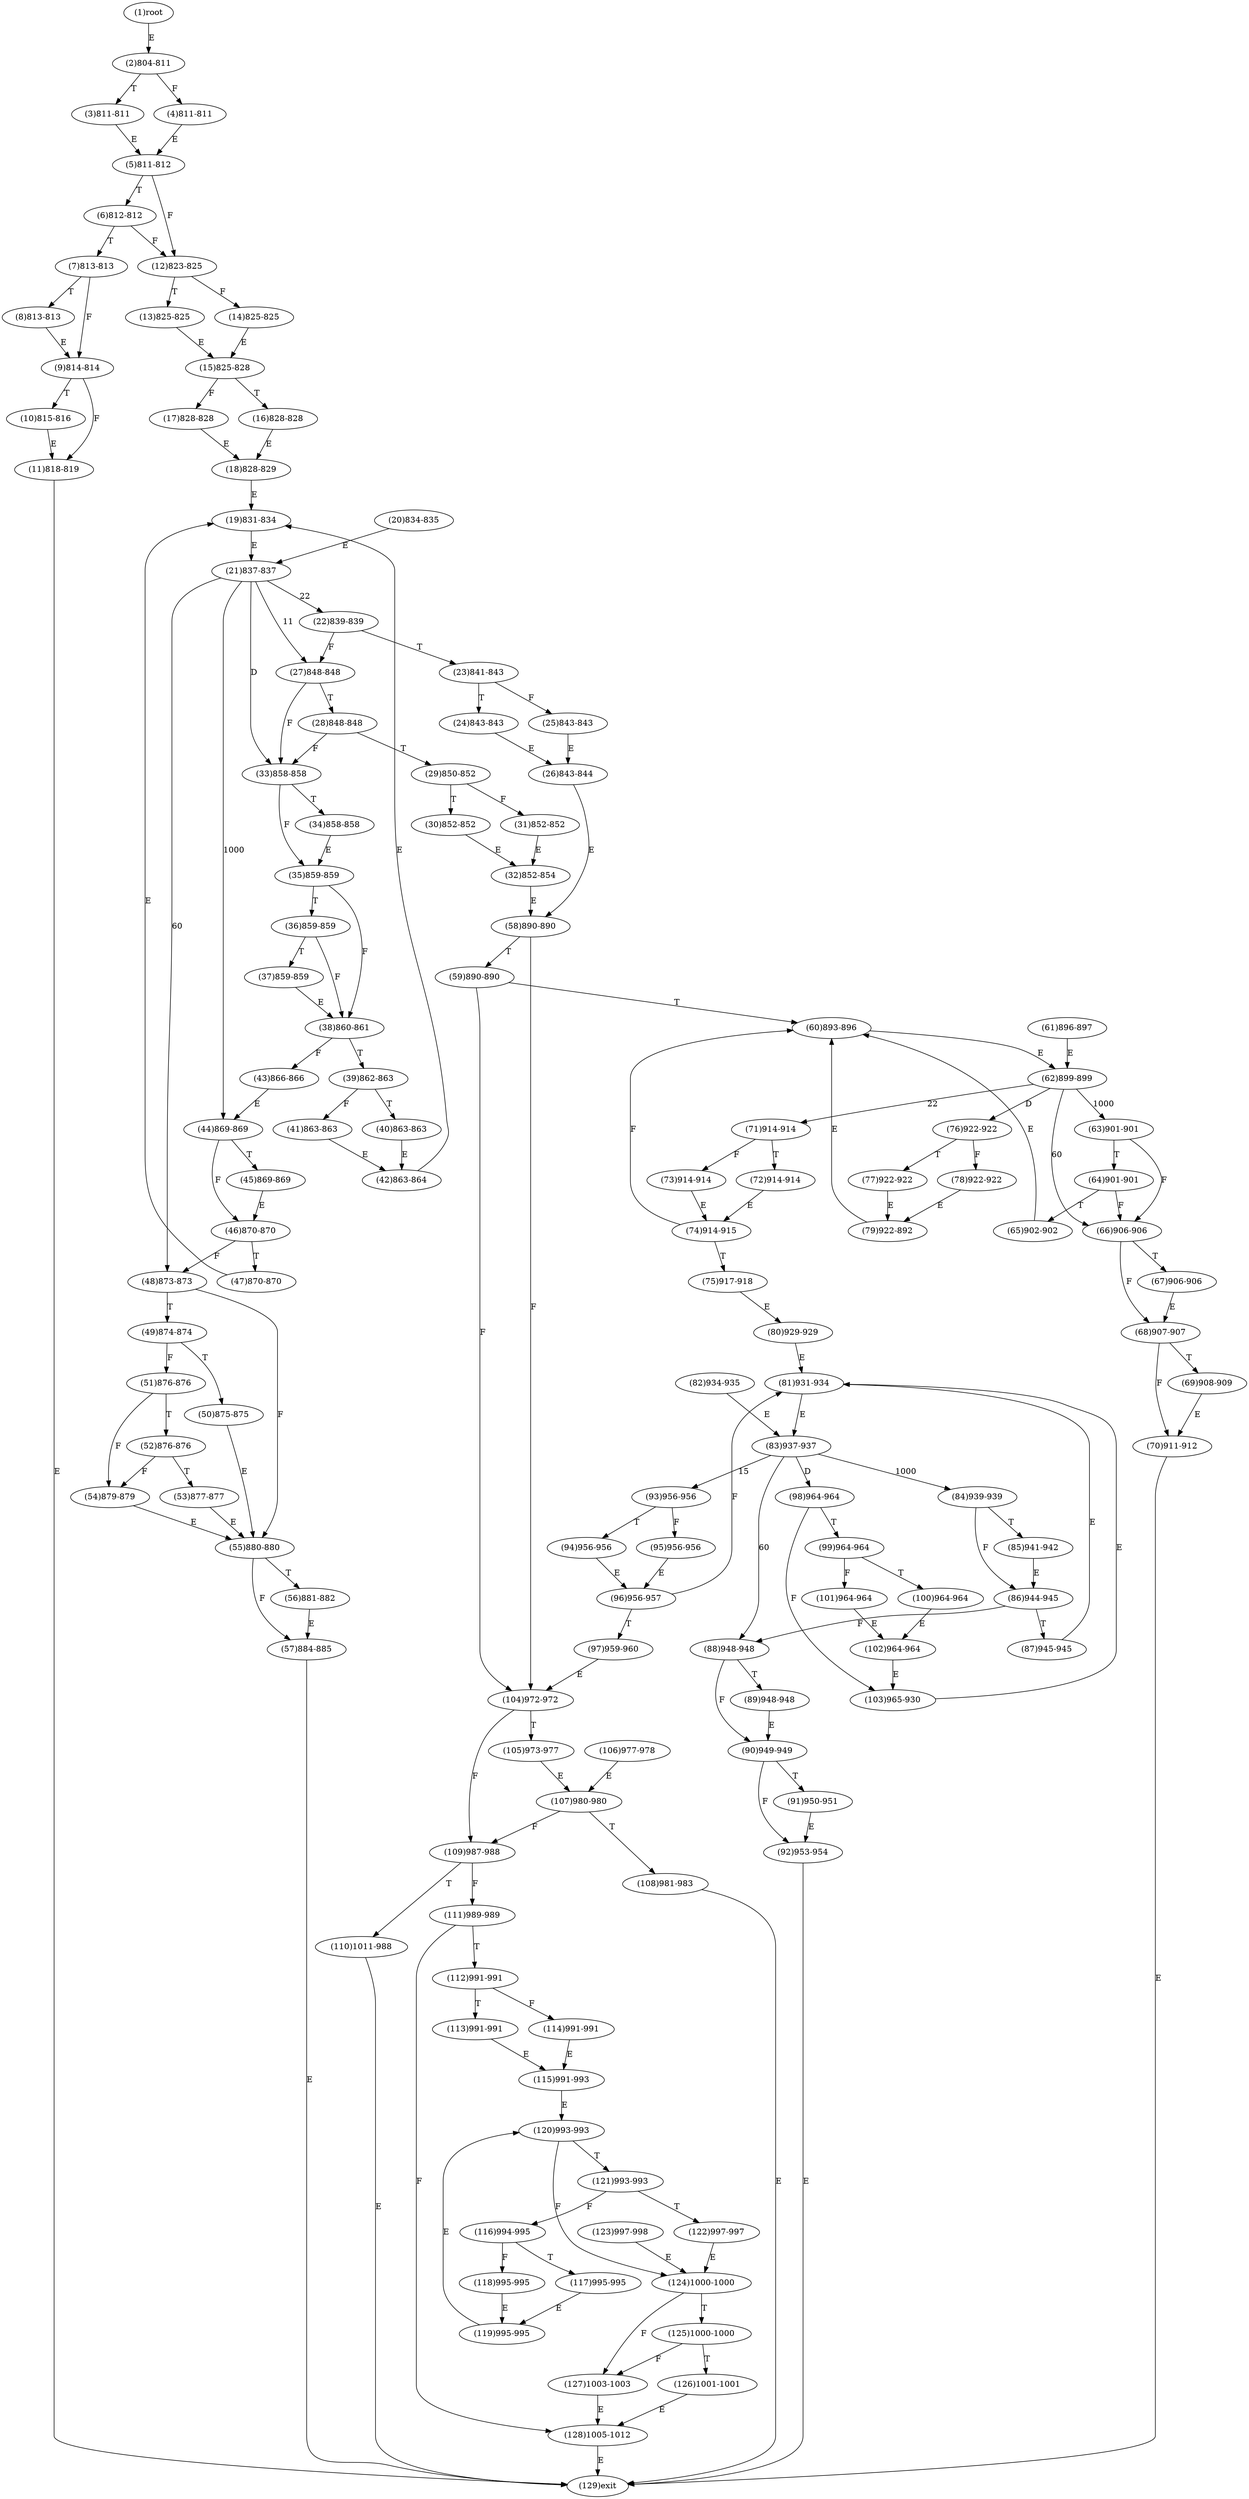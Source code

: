 digraph "" { 
1[ label="(1)root"];
2[ label="(2)804-811"];
3[ label="(3)811-811"];
4[ label="(4)811-811"];
5[ label="(5)811-812"];
6[ label="(6)812-812"];
7[ label="(7)813-813"];
8[ label="(8)813-813"];
9[ label="(9)814-814"];
10[ label="(10)815-816"];
11[ label="(11)818-819"];
12[ label="(12)823-825"];
13[ label="(13)825-825"];
14[ label="(14)825-825"];
15[ label="(15)825-828"];
17[ label="(17)828-828"];
16[ label="(16)828-828"];
19[ label="(19)831-834"];
18[ label="(18)828-829"];
21[ label="(21)837-837"];
20[ label="(20)834-835"];
23[ label="(23)841-843"];
22[ label="(22)839-839"];
25[ label="(25)843-843"];
24[ label="(24)843-843"];
27[ label="(27)848-848"];
26[ label="(26)843-844"];
29[ label="(29)850-852"];
28[ label="(28)848-848"];
31[ label="(31)852-852"];
30[ label="(30)852-852"];
34[ label="(34)858-858"];
35[ label="(35)859-859"];
32[ label="(32)852-854"];
33[ label="(33)858-858"];
38[ label="(38)860-861"];
39[ label="(39)862-863"];
36[ label="(36)859-859"];
37[ label="(37)859-859"];
42[ label="(42)863-864"];
43[ label="(43)866-866"];
40[ label="(40)863-863"];
41[ label="(41)863-863"];
46[ label="(46)870-870"];
47[ label="(47)870-870"];
44[ label="(44)869-869"];
45[ label="(45)869-869"];
51[ label="(51)876-876"];
50[ label="(50)875-875"];
49[ label="(49)874-874"];
48[ label="(48)873-873"];
55[ label="(55)880-880"];
54[ label="(54)879-879"];
53[ label="(53)877-877"];
52[ label="(52)876-876"];
59[ label="(59)890-890"];
58[ label="(58)890-890"];
57[ label="(57)884-885"];
56[ label="(56)881-882"];
63[ label="(63)901-901"];
62[ label="(62)899-899"];
61[ label="(61)896-897"];
60[ label="(60)893-896"];
68[ label="(68)907-907"];
69[ label="(69)908-909"];
70[ label="(70)911-912"];
71[ label="(71)914-914"];
64[ label="(64)901-901"];
65[ label="(65)902-902"];
66[ label="(66)906-906"];
67[ label="(67)906-906"];
76[ label="(76)922-922"];
77[ label="(77)922-922"];
78[ label="(78)922-922"];
79[ label="(79)922-892"];
72[ label="(72)914-914"];
73[ label="(73)914-914"];
74[ label="(74)914-915"];
75[ label="(75)917-918"];
85[ label="(85)941-942"];
84[ label="(84)939-939"];
87[ label="(87)945-945"];
86[ label="(86)944-945"];
81[ label="(81)931-934"];
80[ label="(80)929-929"];
83[ label="(83)937-937"];
82[ label="(82)934-935"];
93[ label="(93)956-956"];
92[ label="(92)953-954"];
95[ label="(95)956-956"];
94[ label="(94)956-956"];
89[ label="(89)948-948"];
88[ label="(88)948-948"];
91[ label="(91)950-951"];
90[ label="(90)949-949"];
102[ label="(102)964-964"];
103[ label="(103)965-930"];
100[ label="(100)964-964"];
101[ label="(101)964-964"];
98[ label="(98)964-964"];
99[ label="(99)964-964"];
96[ label="(96)956-957"];
97[ label="(97)959-960"];
110[ label="(110)1011-988"];
111[ label="(111)989-989"];
108[ label="(108)981-983"];
109[ label="(109)987-988"];
106[ label="(106)977-978"];
107[ label="(107)980-980"];
104[ label="(104)972-972"];
105[ label="(105)973-977"];
119[ label="(119)995-995"];
118[ label="(118)995-995"];
117[ label="(117)995-995"];
116[ label="(116)994-995"];
115[ label="(115)991-993"];
114[ label="(114)991-991"];
113[ label="(113)991-991"];
112[ label="(112)991-991"];
127[ label="(127)1003-1003"];
126[ label="(126)1001-1001"];
125[ label="(125)1000-1000"];
124[ label="(124)1000-1000"];
123[ label="(123)997-998"];
122[ label="(122)997-997"];
121[ label="(121)993-993"];
120[ label="(120)993-993"];
129[ label="(129)exit"];
128[ label="(128)1005-1012"];
1->2[ label="E"];
2->4[ label="F"];
2->3[ label="T"];
3->5[ label="E"];
4->5[ label="E"];
5->12[ label="F"];
5->6[ label="T"];
6->12[ label="F"];
6->7[ label="T"];
7->9[ label="F"];
7->8[ label="T"];
8->9[ label="E"];
9->11[ label="F"];
9->10[ label="T"];
10->11[ label="E"];
11->129[ label="E"];
12->14[ label="F"];
12->13[ label="T"];
13->15[ label="E"];
14->15[ label="E"];
15->17[ label="F"];
15->16[ label="T"];
16->18[ label="E"];
17->18[ label="E"];
18->19[ label="E"];
19->21[ label="E"];
20->21[ label="E"];
21->27[ label="11"];
21->22[ label="22"];
21->48[ label="60"];
21->44[ label="1000"];
21->33[ label="D"];
22->27[ label="F"];
22->23[ label="T"];
23->25[ label="F"];
23->24[ label="T"];
24->26[ label="E"];
25->26[ label="E"];
26->58[ label="E"];
27->33[ label="F"];
27->28[ label="T"];
28->33[ label="F"];
28->29[ label="T"];
29->31[ label="F"];
29->30[ label="T"];
30->32[ label="E"];
31->32[ label="E"];
32->58[ label="E"];
33->35[ label="F"];
33->34[ label="T"];
34->35[ label="E"];
35->38[ label="F"];
35->36[ label="T"];
36->38[ label="F"];
36->37[ label="T"];
37->38[ label="E"];
38->43[ label="F"];
38->39[ label="T"];
39->41[ label="F"];
39->40[ label="T"];
40->42[ label="E"];
41->42[ label="E"];
42->19[ label="E"];
43->44[ label="E"];
44->46[ label="F"];
44->45[ label="T"];
45->46[ label="E"];
46->48[ label="F"];
46->47[ label="T"];
47->19[ label="E"];
48->55[ label="F"];
48->49[ label="T"];
49->51[ label="F"];
49->50[ label="T"];
50->55[ label="E"];
51->54[ label="F"];
51->52[ label="T"];
52->54[ label="F"];
52->53[ label="T"];
53->55[ label="E"];
54->55[ label="E"];
55->57[ label="F"];
55->56[ label="T"];
56->57[ label="E"];
57->129[ label="E"];
58->104[ label="F"];
58->59[ label="T"];
59->104[ label="F"];
59->60[ label="T"];
60->62[ label="E"];
61->62[ label="E"];
62->71[ label="22"];
62->66[ label="60"];
62->63[ label="1000"];
62->76[ label="D"];
63->66[ label="F"];
63->64[ label="T"];
64->66[ label="F"];
64->65[ label="T"];
65->60[ label="E"];
66->68[ label="F"];
66->67[ label="T"];
67->68[ label="E"];
68->70[ label="F"];
68->69[ label="T"];
69->70[ label="E"];
70->129[ label="E"];
71->73[ label="F"];
71->72[ label="T"];
72->74[ label="E"];
73->74[ label="E"];
74->60[ label="F"];
74->75[ label="T"];
75->80[ label="E"];
76->78[ label="F"];
76->77[ label="T"];
77->79[ label="E"];
78->79[ label="E"];
79->60[ label="E"];
80->81[ label="E"];
81->83[ label="E"];
82->83[ label="E"];
83->93[ label="15"];
83->88[ label="60"];
83->84[ label="1000"];
83->98[ label="D"];
84->86[ label="F"];
84->85[ label="T"];
85->86[ label="E"];
86->88[ label="F"];
86->87[ label="T"];
87->81[ label="E"];
88->90[ label="F"];
88->89[ label="T"];
89->90[ label="E"];
90->92[ label="F"];
90->91[ label="T"];
91->92[ label="E"];
92->129[ label="E"];
93->95[ label="F"];
93->94[ label="T"];
94->96[ label="E"];
95->96[ label="E"];
96->81[ label="F"];
96->97[ label="T"];
97->104[ label="E"];
98->103[ label="F"];
98->99[ label="T"];
99->101[ label="F"];
99->100[ label="T"];
100->102[ label="E"];
101->102[ label="E"];
102->103[ label="E"];
103->81[ label="E"];
104->109[ label="F"];
104->105[ label="T"];
105->107[ label="E"];
106->107[ label="E"];
107->109[ label="F"];
107->108[ label="T"];
108->129[ label="E"];
109->111[ label="F"];
109->110[ label="T"];
110->129[ label="E"];
111->128[ label="F"];
111->112[ label="T"];
112->114[ label="F"];
112->113[ label="T"];
113->115[ label="E"];
114->115[ label="E"];
115->120[ label="E"];
116->118[ label="F"];
116->117[ label="T"];
117->119[ label="E"];
118->119[ label="E"];
119->120[ label="E"];
120->124[ label="F"];
120->121[ label="T"];
121->116[ label="F"];
121->122[ label="T"];
122->124[ label="E"];
123->124[ label="E"];
124->127[ label="F"];
124->125[ label="T"];
125->127[ label="F"];
125->126[ label="T"];
126->128[ label="E"];
127->128[ label="E"];
128->129[ label="E"];
}